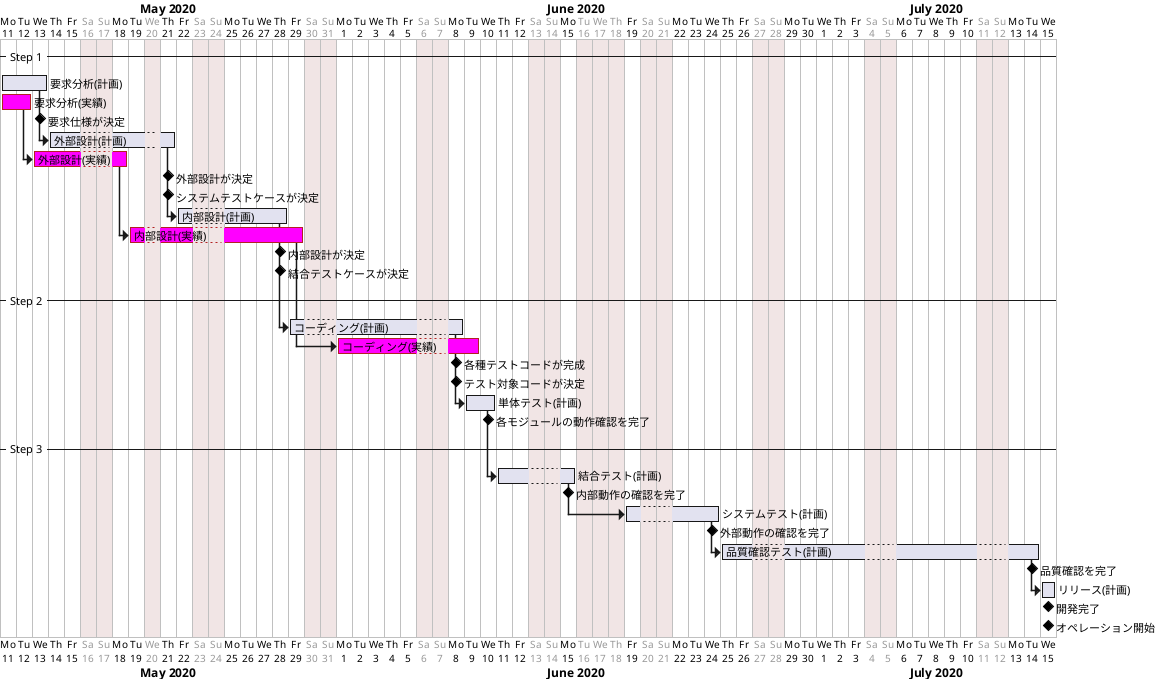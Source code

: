 @startgantt
Project starts the 2020/5/11
saturday are closed
sunday are closed
2020/5/20 is closed
2020/6/16 to 2020/6/18 is closed
-- Step 1 --
[要求分析(計画)] lasts 3 days
[要求分析(実績)] lasts 2 days and is colored in Fuchsia/FireBrick
[要求仕様が決定] happens at [要求分析(計画)]'s end
[外部設計(計画)] lasts 5 days
[外部設計(実績)] lasts 4 days and is colored in Fuchsia/FireBrick
[外部設計(実績)] starts at [要求分析(実績)]'s end
[外部設計(計画)] starts at [要求分析(計画)]'s end
[外部設計が決定] happens at [外部設計(計画)]'s end
[システムテストケースが決定] happens at [外部設計(計画)]'s end
[内部設計(計画)] lasts 5 days
[内部設計(実績)] lasts 8 days and is colored in Fuchsia/FireBrick
[内部設計(実績)] starts at [外部設計(実績)]'s end
[内部設計(計画)] starts at [外部設計(計画)]'s end
[内部設計が決定] happens at [内部設計(計画)]'s end
[結合テストケースが決定] happens at [内部設計(計画)]'s end
-- Step 2 --
[コーディング(計画)] lasts 7 days
[コーディング(実績)] lasts 7 days and is colored in Fuchsia/FireBrick
[コーディング(実績)] starts 1 day after [内部設計(実績)]'s end
[コーディング(計画)] starts at [内部設計(計画)]'s end
[各種テストコードが完成] happens at [コーディング(計画)]'s end
[テスト対象コードが決定] happens at [コーディング(計画)]'s end
[単体テスト(計画)] lasts 2 days
[単体テスト(計画)] starts at [コーディング(計画)]'s end
[各モジュールの動作確認を完了] happens at [単体テスト(計画)]'s end
-- Step 3 --
[結合テスト(計画)] lasts 3 days
[結合テスト(計画)] starts at [単体テスト(計画)]'s end
[内部動作の確認を完了] happens at [結合テスト(計画)]'s end
[システムテスト(計画)] lasts 4 days
[システムテスト(計画)] starts at [結合テスト(計画)]'s end
[外部動作の確認を完了] happens at [システムテスト(計画)]'s end
[品質確認テスト(計画)] lasts 14 days
[品質確認テスト(計画)] starts at [システムテスト(計画)]'s end
[品質確認を完了] happens at [品質確認テスト(計画)]'s end
[リリース(計画)] lasts 1 days
[リリース(計画)] starts at [品質確認テスト(計画)]'s end
[開発完了] happens at [リリース(計画)]'s end
[オペレーション開始] happens at [リリース(計画)]'s end
@endgantt